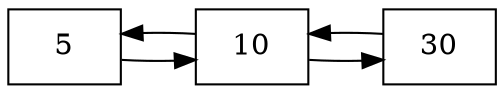 digraph G {
rankdir=LR;
node [shape=record];
node0 [label="{5}"];
node0 -> node1 ;
node1 -> node0 ;
node1 [label="{10}"];
node1 -> node2 ;
node2 -> node1 ;
node2 [label="{30}"];
}
